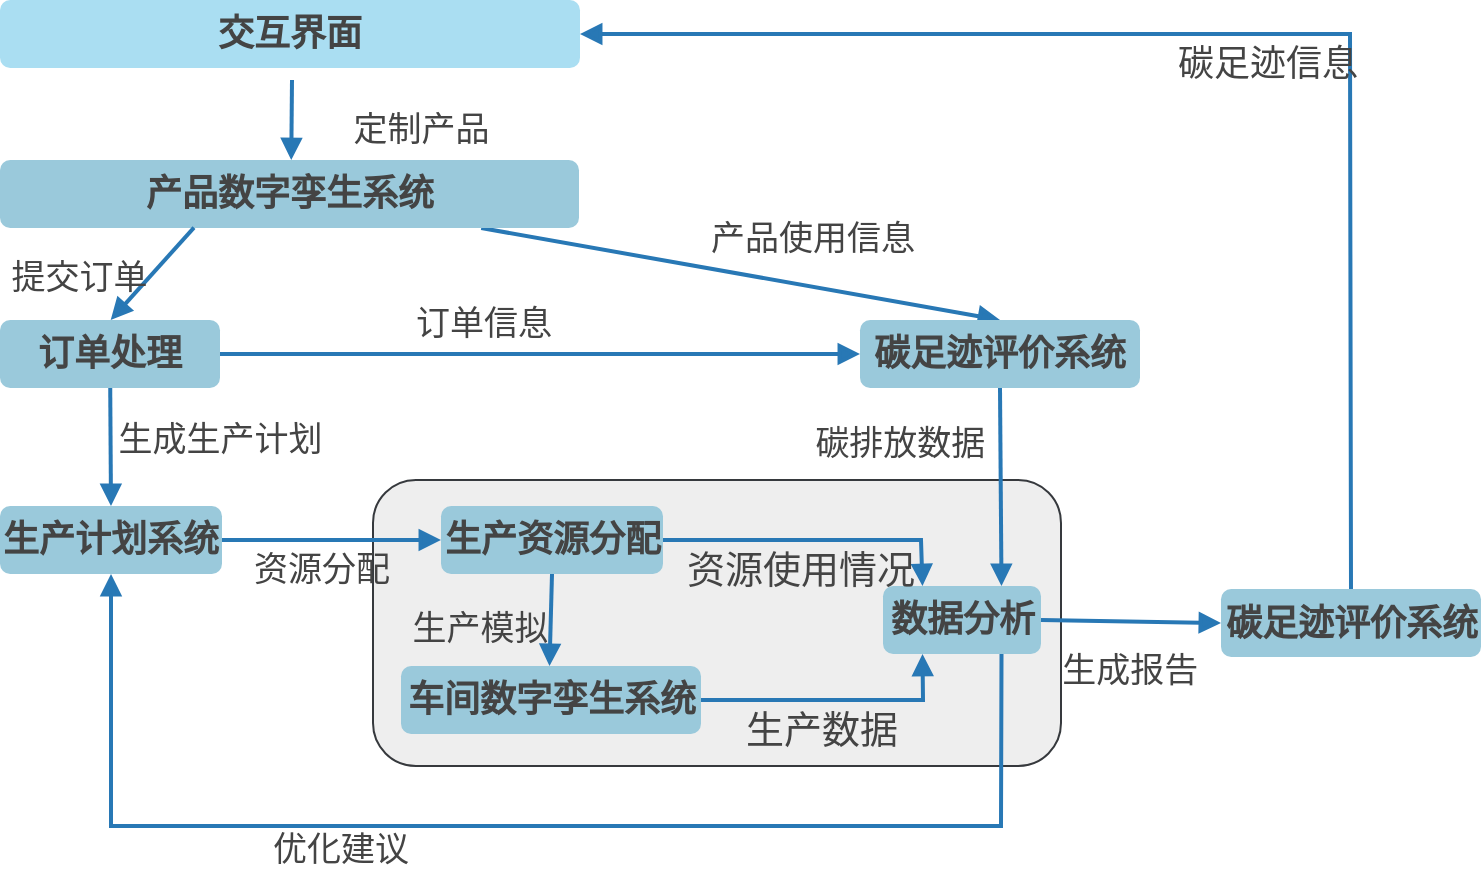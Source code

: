 <mxfile version="24.0.4" type="github">
  <diagram name="第 1 页" id="huQThDGv-8G8NNuIXjue">
    <mxGraphModel dx="2224" dy="772" grid="1" gridSize="10" guides="1" tooltips="1" connect="1" arrows="1" fold="1" page="1" pageScale="1" pageWidth="827" pageHeight="1169" math="0" shadow="0">
      <root>
        <mxCell id="0" />
        <mxCell id="1" parent="0" />
        <mxCell id="dUvGVehSbr8Q-rEk_FQs-81" value="" style="rounded=1;whiteSpace=wrap;html=1;fontSize=16;fillColor=#eeeeee;strokeColor=#36393d;" parent="1" vertex="1">
          <mxGeometry x="176.5" y="1060" width="344" height="143" as="geometry" />
        </mxCell>
        <mxCell id="dUvGVehSbr8Q-rEk_FQs-15" value="交互界面" style="whiteSpace=wrap;strokeWidth=1;fontSize=18;fontFamily=Times New Roman;rounded=1;fillColor=#AADEF2;strokeColor=none;fontColor=#444444;fontStyle=1" parent="1" vertex="1">
          <mxGeometry x="-10" y="820" width="290" height="34" as="geometry" />
        </mxCell>
        <mxCell id="Bk3jAORrUSWqfa97QhEA-1" style="orthogonalLoop=1;jettySize=auto;html=1;entryX=0.5;entryY=0;entryDx=0;entryDy=0;rounded=0;labelBackgroundColor=none;endArrow=block;fontSize=17;fontFamily=Times New Roman;strokeColor=#2878b5;fontColor=#444444;startArrow=none;strokeWidth=2;" parent="1" source="dUvGVehSbr8Q-rEk_FQs-16" target="dUvGVehSbr8Q-rEk_FQs-25" edge="1">
          <mxGeometry relative="1" as="geometry" />
        </mxCell>
        <mxCell id="Bk3jAORrUSWqfa97QhEA-2" value="产品使用信息" style="edgeLabel;html=1;align=center;verticalAlign=middle;resizable=0;points=[];labelBackgroundColor=none;endArrow=block;fontSize=17;fontFamily=Times New Roman;rounded=0;strokeColor=#2878b5;fontColor=#444444;startArrow=none;strokeWidth=2;" parent="Bk3jAORrUSWqfa97QhEA-1" vertex="1" connectable="0">
          <mxGeometry x="0.107" y="2" relative="1" as="geometry">
            <mxPoint x="21" y="-18" as="offset" />
          </mxGeometry>
        </mxCell>
        <mxCell id="dUvGVehSbr8Q-rEk_FQs-16" value="产品数字孪生系统" style="whiteSpace=wrap;strokeWidth=1;fontSize=18;fontFamily=Times New Roman;fillColor=#9ac9db;strokeColor=none;rounded=1;fontColor=#444444;fontStyle=1" parent="1" vertex="1">
          <mxGeometry x="-10" y="900" width="289.5" height="34" as="geometry" />
        </mxCell>
        <mxCell id="dUvGVehSbr8Q-rEk_FQs-17" value="订单处理" style="whiteSpace=wrap;strokeWidth=1;fontSize=18;fontFamily=Times New Roman;fillColor=#9ac9db;strokeColor=none;rounded=1;fontColor=#444444;fontStyle=1" parent="1" vertex="1">
          <mxGeometry x="-10" y="980" width="110" height="34" as="geometry" />
        </mxCell>
        <mxCell id="dUvGVehSbr8Q-rEk_FQs-18" value="生产计划系统" style="whiteSpace=wrap;strokeWidth=1;fontSize=18;fontFamily=Times New Roman;fillColor=#9ac9db;strokeColor=none;rounded=1;fontColor=#444444;fontStyle=1" parent="1" vertex="1">
          <mxGeometry x="-10" y="1073" width="111" height="34" as="geometry" />
        </mxCell>
        <mxCell id="dUvGVehSbr8Q-rEk_FQs-19" value="生产资源分配" style="whiteSpace=wrap;strokeWidth=1;fontSize=18;fontFamily=Times New Roman;fillColor=#9ac9db;strokeColor=none;rounded=1;fontColor=#444444;fontStyle=1" parent="1" vertex="1">
          <mxGeometry x="210.5" y="1073" width="111" height="34" as="geometry" />
        </mxCell>
        <mxCell id="dUvGVehSbr8Q-rEk_FQs-20" value="车间数字孪生系统" style="whiteSpace=wrap;strokeWidth=1;fontSize=18;fontFamily=Times New Roman;fillColor=#9ac9db;strokeColor=none;rounded=1;fontColor=#444444;fontStyle=1" parent="1" vertex="1">
          <mxGeometry x="190.5" y="1153" width="150" height="34" as="geometry" />
        </mxCell>
        <mxCell id="dUvGVehSbr8Q-rEk_FQs-25" value="碳足迹评价系统" style="whiteSpace=wrap;strokeWidth=1;fontSize=18;fontFamily=Times New Roman;fillColor=#9ac9db;strokeColor=none;rounded=1;fontColor=#444444;fontStyle=1" parent="1" vertex="1">
          <mxGeometry x="420" y="980" width="140" height="34" as="geometry" />
        </mxCell>
        <mxCell id="dUvGVehSbr8Q-rEk_FQs-26" value="数据分析" style="whiteSpace=wrap;strokeWidth=1;fontSize=18;fontFamily=Times New Roman;fillColor=#9ac9db;strokeColor=none;rounded=1;fontColor=#444444;fontStyle=1" parent="1" vertex="1">
          <mxGeometry x="431.5" y="1113" width="79" height="34" as="geometry" />
        </mxCell>
        <mxCell id="dUvGVehSbr8Q-rEk_FQs-27" value="碳足迹评价系统" style="whiteSpace=wrap;strokeWidth=1;fontSize=18;fontFamily=Times New Roman;fillColor=#9ac9db;strokeColor=none;rounded=1;fontColor=#444444;fontStyle=1" parent="1" vertex="1">
          <mxGeometry x="600.5" y="1114.5" width="130" height="34" as="geometry" />
        </mxCell>
        <mxCell id="dUvGVehSbr8Q-rEk_FQs-29" value="定制产品" style="startArrow=none;endArrow=block;entryX=0.503;entryY=0.006;rounded=0;fontSize=17;fontFamily=Times New Roman;strokeColor=#2878b5;strokeWidth=2;fontColor=#444444;labelBackgroundColor=none;" parent="1" target="dUvGVehSbr8Q-rEk_FQs-16" edge="1">
          <mxGeometry x="0.125" y="65" relative="1" as="geometry">
            <Array as="points" />
            <mxPoint as="offset" />
            <mxPoint x="136" y="860" as="sourcePoint" />
          </mxGeometry>
        </mxCell>
        <mxCell id="dUvGVehSbr8Q-rEk_FQs-30" value="提交订单" style="curved=1;startArrow=none;endArrow=block;exitX=0.335;exitY=0.995;entryX=0.503;entryY=0.011;rounded=0;fontSize=17;fontFamily=Times New Roman;strokeColor=#2878b5;strokeWidth=2;fontColor=#444444;labelBackgroundColor=none;exitDx=0;exitDy=0;exitPerimeter=0;" parent="1" source="dUvGVehSbr8Q-rEk_FQs-16" target="dUvGVehSbr8Q-rEk_FQs-17" edge="1">
          <mxGeometry x="0.779" y="-27" relative="1" as="geometry">
            <Array as="points" />
            <mxPoint as="offset" />
          </mxGeometry>
        </mxCell>
        <mxCell id="dUvGVehSbr8Q-rEk_FQs-31" value="生成生产计划" style="startArrow=none;endArrow=block;entryX=0.5;entryY=-0.013;rounded=0;fontSize=17;fontFamily=Times New Roman;strokeColor=#2878b5;strokeWidth=2;fontColor=#444444;labelBackgroundColor=none;" parent="1" source="dUvGVehSbr8Q-rEk_FQs-17" target="dUvGVehSbr8Q-rEk_FQs-18" edge="1">
          <mxGeometry x="-0.163" y="55" relative="1" as="geometry">
            <Array as="points" />
            <mxPoint as="offset" />
          </mxGeometry>
        </mxCell>
        <mxCell id="dUvGVehSbr8Q-rEk_FQs-32" value="资源分配" style="startArrow=none;endArrow=block;exitX=1;exitY=0.5;entryX=0;entryY=0.5;rounded=0;fontSize=17;exitDx=0;exitDy=0;fontFamily=Times New Roman;strokeColor=#2878b5;strokeWidth=2;fontColor=#444444;entryDx=0;entryDy=0;labelBackgroundColor=none;" parent="1" source="dUvGVehSbr8Q-rEk_FQs-18" target="dUvGVehSbr8Q-rEk_FQs-19" edge="1">
          <mxGeometry x="-0.087" y="-13" relative="1" as="geometry">
            <Array as="points" />
            <mxPoint as="offset" />
          </mxGeometry>
        </mxCell>
        <mxCell id="dUvGVehSbr8Q-rEk_FQs-33" value="生产模拟" style="startArrow=none;endArrow=block;exitX=0.5;exitY=1;entryX=0.495;entryY=-0.002;rounded=0;fontSize=17;exitDx=0;exitDy=0;fontFamily=Times New Roman;strokeColor=#2878b5;strokeWidth=2;fontColor=#444444;labelBackgroundColor=none;" parent="1" source="dUvGVehSbr8Q-rEk_FQs-19" target="dUvGVehSbr8Q-rEk_FQs-20" edge="1">
          <mxGeometry x="0.147" y="-35" relative="1" as="geometry">
            <Array as="points" />
            <mxPoint as="offset" />
          </mxGeometry>
        </mxCell>
        <mxCell id="dUvGVehSbr8Q-rEk_FQs-38" value="订单信息" style="startArrow=none;endArrow=block;exitX=1;exitY=0.5;entryX=0;entryY=0.5;rounded=0;fontSize=17;exitDx=0;exitDy=0;entryDx=0;entryDy=0;fontFamily=Times New Roman;strokeColor=#2878b5;strokeWidth=2;fontColor=#444444;labelBackgroundColor=none;" parent="1" source="dUvGVehSbr8Q-rEk_FQs-17" target="dUvGVehSbr8Q-rEk_FQs-25" edge="1">
          <mxGeometry x="-0.176" y="17" relative="1" as="geometry">
            <Array as="points">
              <mxPoint x="270" y="997" />
            </Array>
            <mxPoint as="offset" />
          </mxGeometry>
        </mxCell>
        <mxCell id="dUvGVehSbr8Q-rEk_FQs-39" value="碳排放数据" style="startArrow=none;endArrow=block;exitX=0.5;exitY=1;entryX=0.75;entryY=0;rounded=0;fontSize=17;entryDx=0;entryDy=0;exitDx=0;exitDy=0;fontFamily=Times New Roman;strokeColor=#2878b5;strokeWidth=2;fontColor=#444444;labelBackgroundColor=none;" parent="1" source="dUvGVehSbr8Q-rEk_FQs-25" target="dUvGVehSbr8Q-rEk_FQs-26" edge="1">
          <mxGeometry x="-0.482" y="-50" relative="1" as="geometry">
            <Array as="points" />
            <mxPoint as="offset" />
          </mxGeometry>
        </mxCell>
        <mxCell id="dUvGVehSbr8Q-rEk_FQs-40" value="生成报告" style="startArrow=none;endArrow=block;exitX=1;exitY=0.5;entryX=0;entryY=0.5;rounded=0;fontSize=17;exitDx=0;exitDy=0;entryDx=0;entryDy=0;fontFamily=Times New Roman;strokeColor=#2878b5;strokeWidth=2;fontColor=#444444;labelBackgroundColor=none;" parent="1" source="dUvGVehSbr8Q-rEk_FQs-26" target="dUvGVehSbr8Q-rEk_FQs-27" edge="1">
          <mxGeometry y="-23" relative="1" as="geometry">
            <Array as="points" />
            <mxPoint as="offset" />
          </mxGeometry>
        </mxCell>
        <mxCell id="dUvGVehSbr8Q-rEk_FQs-41" value="碳足迹信息" style="startArrow=none;endArrow=block;exitX=0.5;exitY=0;entryX=1;entryY=0.5;rounded=0;fontSize=18;exitDx=0;exitDy=0;entryDx=0;entryDy=0;fontFamily=Times New Roman;strokeColor=#2878b5;strokeWidth=2;fontColor=#444444;labelBackgroundColor=none;" parent="1" source="dUvGVehSbr8Q-rEk_FQs-27" target="dUvGVehSbr8Q-rEk_FQs-15" edge="1">
          <mxGeometry x="-0.039" y="13" relative="1" as="geometry">
            <Array as="points">
              <mxPoint x="665" y="837" />
            </Array>
            <mxPoint as="offset" />
          </mxGeometry>
        </mxCell>
        <mxCell id="dUvGVehSbr8Q-rEk_FQs-42" value="资源使用情况" style="startArrow=none;endArrow=block;exitX=1;exitY=0.5;entryX=0.25;entryY=0;rounded=0;fontSize=19;entryDx=0;entryDy=0;exitDx=0;exitDy=0;fontFamily=Times New Roman;strokeColor=#2878b5;strokeWidth=2;fontColor=#444444;labelBackgroundColor=none;" parent="1" source="dUvGVehSbr8Q-rEk_FQs-19" target="dUvGVehSbr8Q-rEk_FQs-26" edge="1">
          <mxGeometry x="-0.092" y="-13" relative="1" as="geometry">
            <Array as="points">
              <mxPoint x="450.5" y="1090" />
            </Array>
            <mxPoint as="offset" />
          </mxGeometry>
        </mxCell>
        <mxCell id="dUvGVehSbr8Q-rEk_FQs-43" value="生产数据" style="startArrow=none;endArrow=block;exitX=1;exitY=0.5;entryX=0.25;entryY=1;rounded=0;fontSize=19;entryDx=0;entryDy=0;exitDx=0;exitDy=0;fontFamily=Times New Roman;strokeColor=#2878b5;strokeWidth=2;fontColor=#444444;labelBackgroundColor=none;" parent="1" source="dUvGVehSbr8Q-rEk_FQs-20" target="dUvGVehSbr8Q-rEk_FQs-26" edge="1">
          <mxGeometry x="-0.098" y="-13" relative="1" as="geometry">
            <Array as="points">
              <mxPoint x="451.5" y="1170" />
            </Array>
            <mxPoint as="offset" />
          </mxGeometry>
        </mxCell>
        <mxCell id="dUvGVehSbr8Q-rEk_FQs-44" value="优化建议" style="startArrow=none;endArrow=block;entryX=0.5;entryY=1;rounded=0;fontSize=17;entryDx=0;entryDy=0;exitX=0.75;exitY=1;exitDx=0;exitDy=0;fontFamily=Times New Roman;strokeColor=#2878b5;strokeWidth=2;fontColor=#444444;labelBackgroundColor=none;" parent="1" source="dUvGVehSbr8Q-rEk_FQs-26" target="dUvGVehSbr8Q-rEk_FQs-18" edge="1">
          <mxGeometry x="0.266" y="10" relative="1" as="geometry">
            <Array as="points">
              <mxPoint x="490.5" y="1233" />
              <mxPoint x="45.5" y="1233" />
            </Array>
            <mxPoint x="480" y="1206" as="sourcePoint" />
            <mxPoint as="offset" />
            <mxPoint x="110.5" y="1223" as="targetPoint" />
          </mxGeometry>
        </mxCell>
      </root>
    </mxGraphModel>
  </diagram>
</mxfile>
